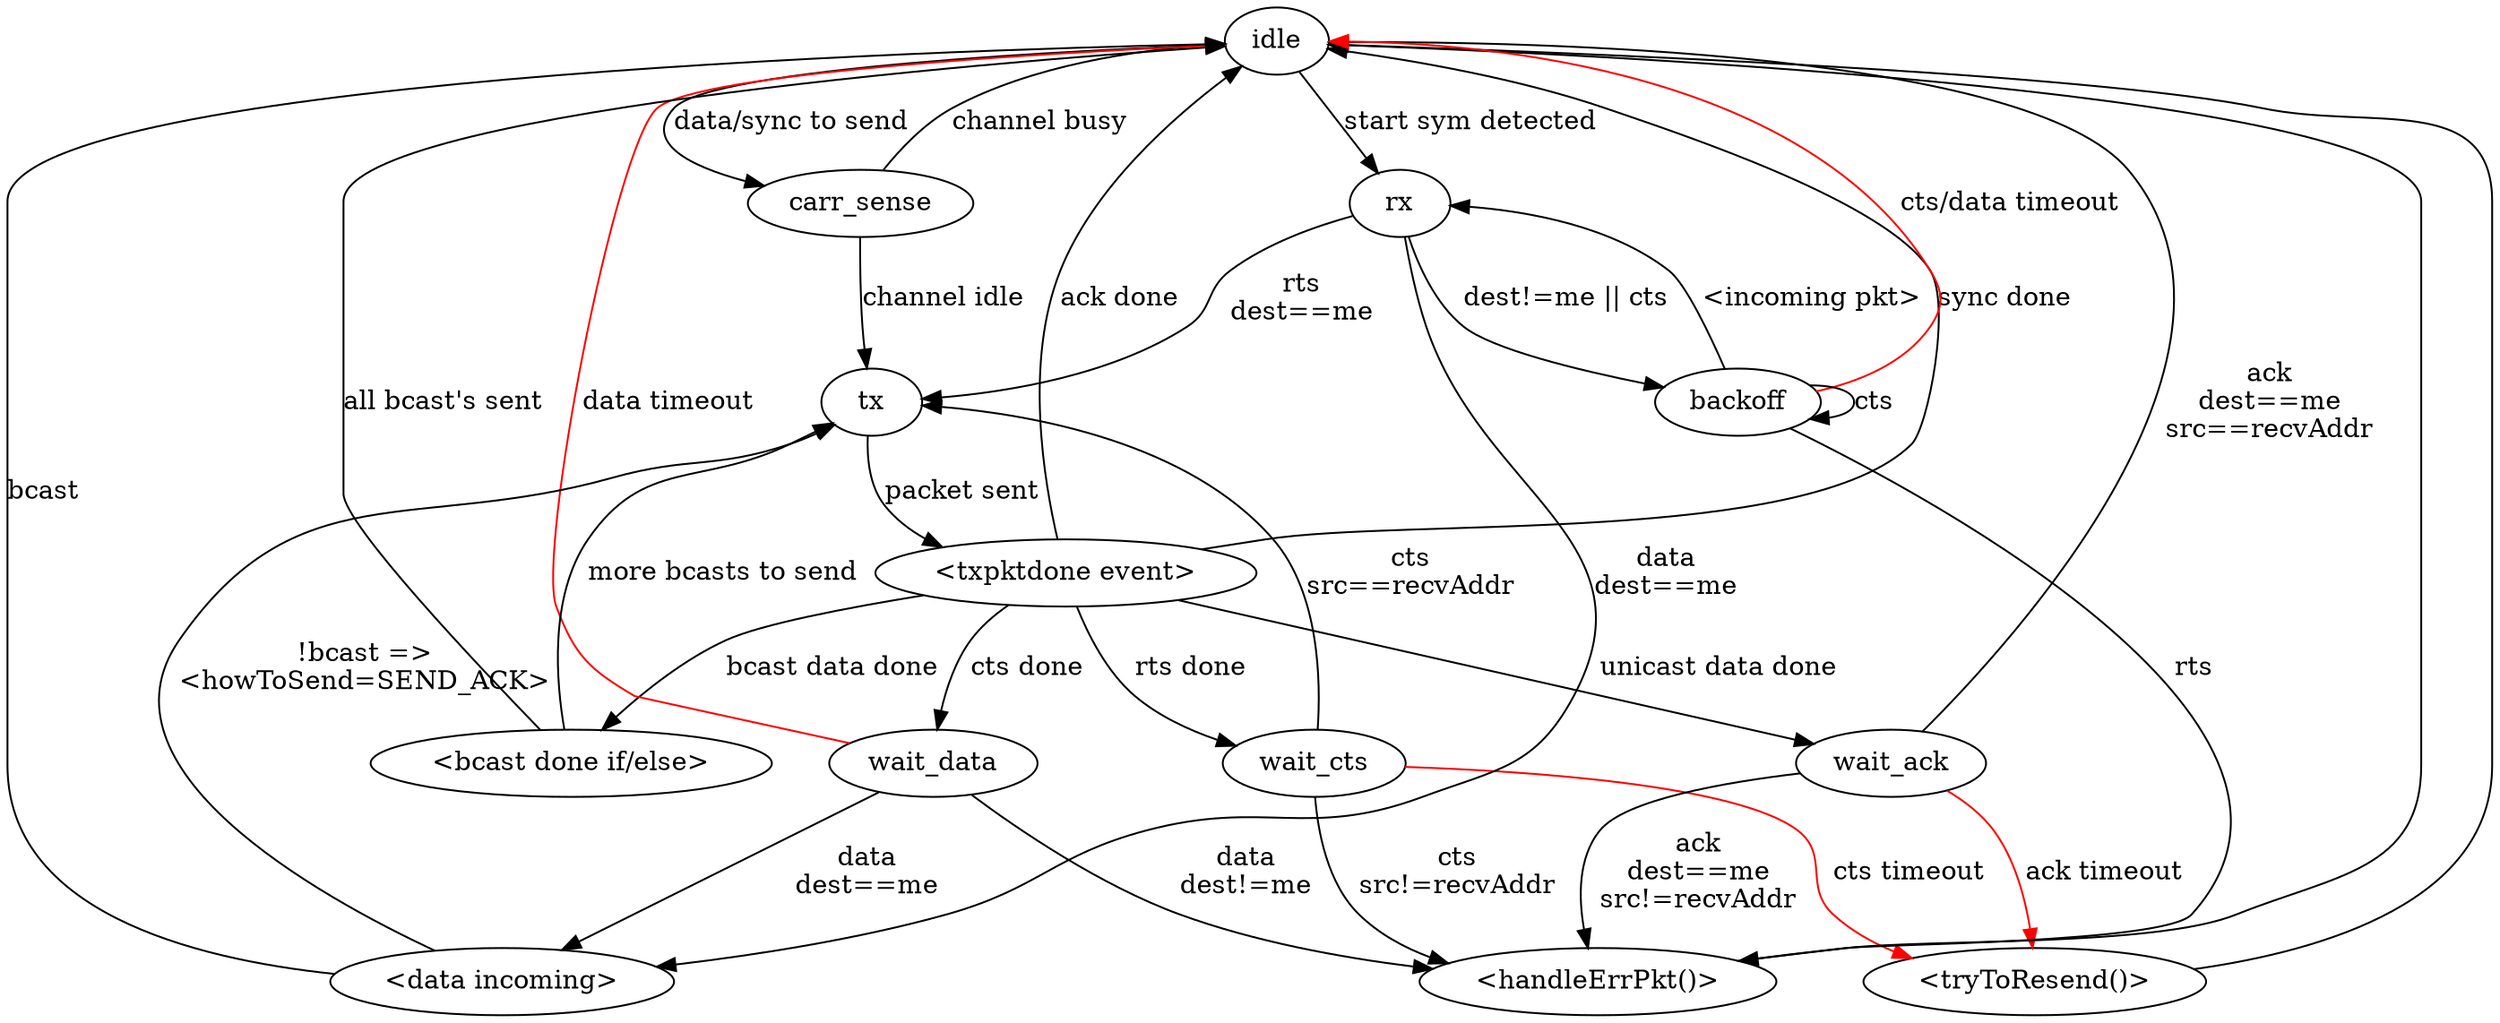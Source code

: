 digraph states {
	idle -> carr_sense [label="data/sync to send"];
	carr_sense -> tx [label="channel idle"];
	carr_sense -> idle [label="channel busy"];
	tx->txpktdone [label="packet sent"];
	txpktdone [label="<txpktdone event>"];
	txpktdone->idle [label="ack done"];
	txpktdone->idle [label="sync done"];
	txpktdone->wait_cts [label="rts done"];
	txpktdone->wait_data [label="cts done"];
	txpktdone->wait_ack[label="unicast data done"];
	bcast [label="<bcast done if/else>"];
	txpktdone->bcast[label="bcast data done"];
	bcast->idle [label="all bcast's sent"];
	bcast->tx [label="more bcasts to send"];
	wait_cts->tx[label="cts\nsrc==recvAddr"];
	wait_cts->handleerr[label="cts\nsrc!=recvAddr"];
	handleerr[label="<handleErrPkt()>"];
	wait_cts->trytoresend[label="cts timeout",color=red];
	trytoresend[label="<tryToResend()>"];
	trytoresend->idle;
	idle->rx[label="start sym detected"];
	rx->backoff[label="dest!=me || cts"];
	backoff->idle [label="cts/data timeout",color=red];
	backoff->handleerr[label="rts"];
	backoff->backoff[label="cts"];
	backoff->rx [label="<incoming pkt>"];
	//backoff->handleerr [label="ack\ndest==me\nsrc!=recvAddr"];
	wait_ack->trytoresend[label="ack timeout",color=red];
	wait_ack->handleerr [label="ack\ndest==me\nsrc!=recvAddr"];
	wait_ack->idle [label="ack\ndest==me\nsrc==recvAddr"];
	wait_data->idle [label="data timeout",color=red];
	wait_data->handleerr[label="data\ndest!=me"];
	wait_data->send_ack[label="data\ndest==me"];
	rx->send_ack[label="data\ndest==me"];
	//idle->rx;
	//rx->send_ack[label="data\ndest==me"];
	send_ack[label="<data incoming>"];
	send_ack->idle[label="bcast"];
	send_ack->tx[label="!bcast =>\n<howToSend=SEND_ACK>"];
	//idle->rx;
	rx->tx[label="rts\ndest==me"];
	handleerr->idle;
}
